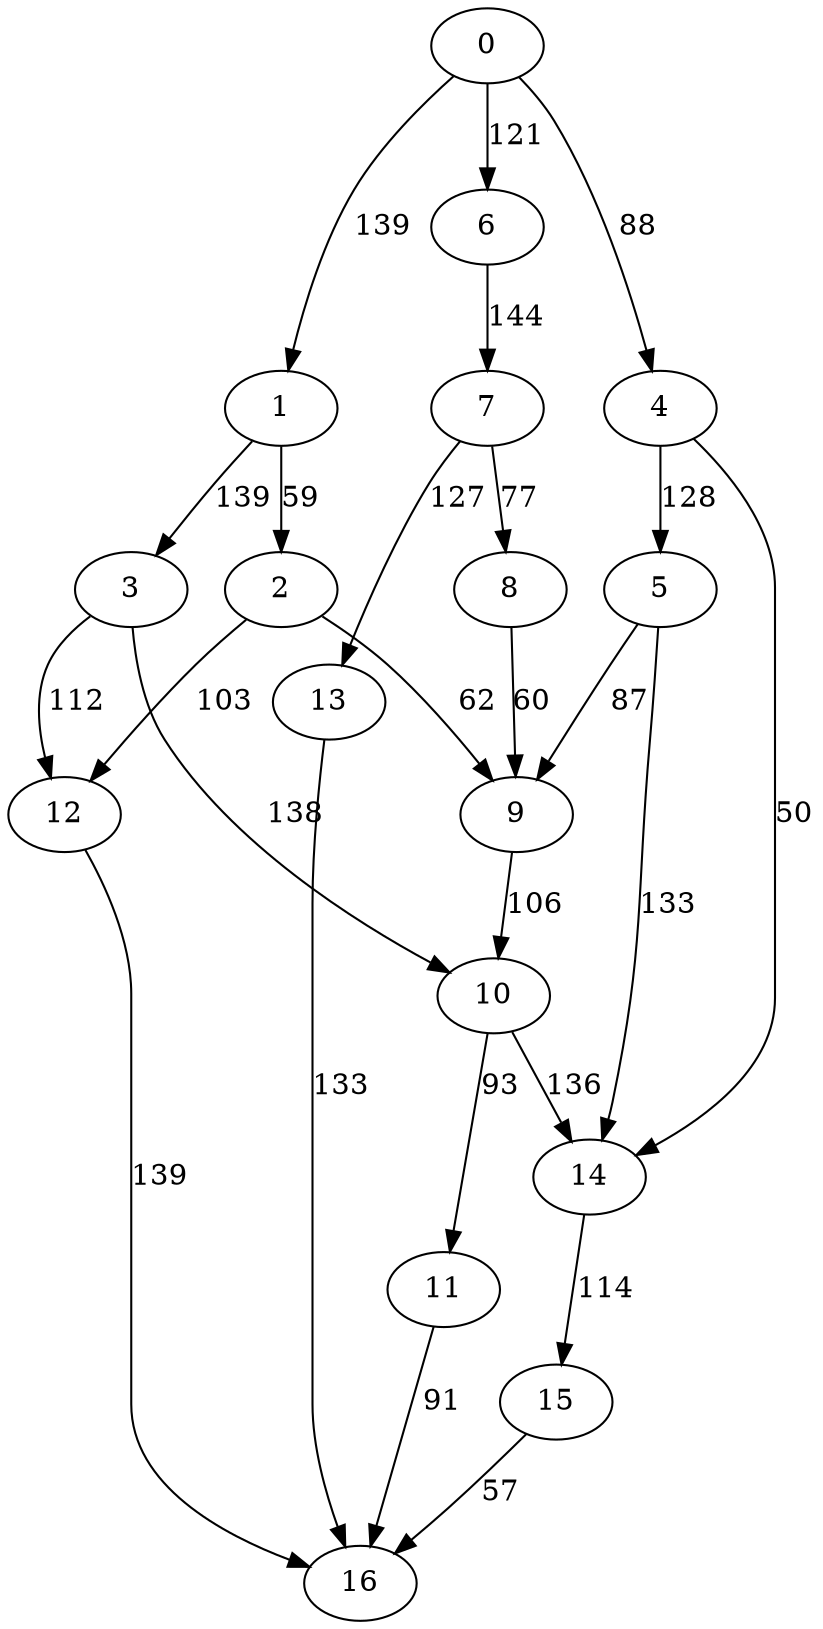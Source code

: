 digraph t20p4r7_18 {
0 -> 1 [ label = 139 ];
0 -> 4 [ label = 88 ];
0 -> 6 [ label = 121 ];
1 -> 2 [ label = 59 ];
1 -> 3 [ label = 139 ];
2 -> 9 [ label = 62 ];
2 -> 12 [ label = 103 ];
3 -> 10 [ label = 138 ];
3 -> 12 [ label = 112 ];
4 -> 5 [ label = 128 ];
4 -> 14 [ label = 50 ];
5 -> 9 [ label = 87 ];
5 -> 14 [ label = 133 ];
6 -> 7 [ label = 144 ];
7 -> 8 [ label = 77 ];
7 -> 13 [ label = 127 ];
8 -> 9 [ label = 60 ];
9 -> 10 [ label = 106 ];
10 -> 11 [ label = 93 ];
10 -> 14 [ label = 136 ];
11 -> 16 [ label = 91 ];
12 -> 16 [ label = 139 ];
13 -> 16 [ label = 133 ];
14 -> 15 [ label = 114 ];
15 -> 16 [ label = 57 ];
 }


